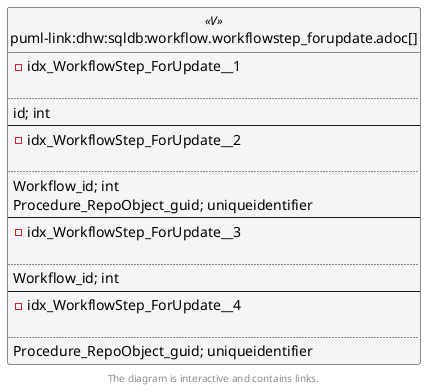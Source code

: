 @startuml
left to right direction
'top to bottom direction
hide circle
'avoide "." issues:
set namespaceSeparator none


skinparam class {
  BackgroundColor White
  BackgroundColor<<FN>> Yellow
  BackgroundColor<<FS>> Yellow
  BackgroundColor<<FT>> LightGray
  BackgroundColor<<IF>> Yellow
  BackgroundColor<<IS>> Yellow
  BackgroundColor<<P>> Aqua
  BackgroundColor<<PC>> Aqua
  BackgroundColor<<SN>> Yellow
  BackgroundColor<<SO>> SlateBlue
  BackgroundColor<<TF>> LightGray
  BackgroundColor<<TR>> Tomato
  BackgroundColor<<U>> White
  BackgroundColor<<V>> WhiteSmoke
  BackgroundColor<<X>> Aqua
  BackgroundColor<<external>> AliceBlue
}


entity "puml-link:dhw:sqldb:workflow.workflowstep_forupdate.adoc[]" as workflow.WorkflowStep_ForUpdate << V >> {
- idx_WorkflowStep_ForUpdate__1

..
id; int
--
- idx_WorkflowStep_ForUpdate__2

..
Workflow_id; int
Procedure_RepoObject_guid; uniqueidentifier
--
- idx_WorkflowStep_ForUpdate__3

..
Workflow_id; int
--
- idx_WorkflowStep_ForUpdate__4

..
Procedure_RepoObject_guid; uniqueidentifier
}

footer The diagram is interactive and contains links.
@enduml

